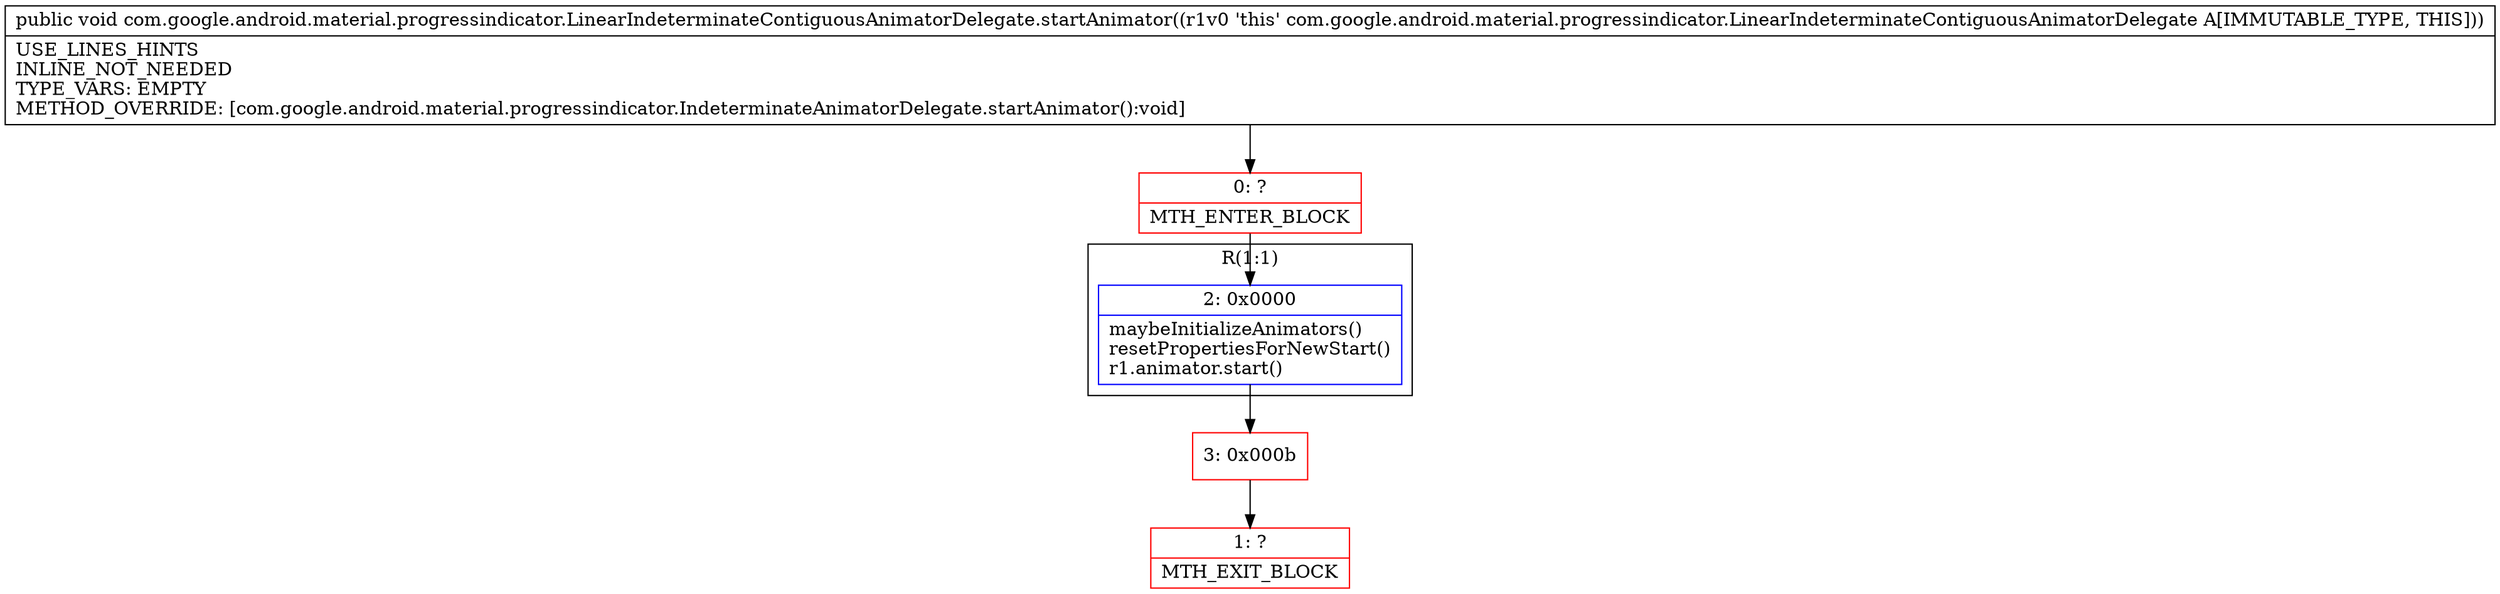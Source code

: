 digraph "CFG forcom.google.android.material.progressindicator.LinearIndeterminateContiguousAnimatorDelegate.startAnimator()V" {
subgraph cluster_Region_1621894443 {
label = "R(1:1)";
node [shape=record,color=blue];
Node_2 [shape=record,label="{2\:\ 0x0000|maybeInitializeAnimators()\lresetPropertiesForNewStart()\lr1.animator.start()\l}"];
}
Node_0 [shape=record,color=red,label="{0\:\ ?|MTH_ENTER_BLOCK\l}"];
Node_3 [shape=record,color=red,label="{3\:\ 0x000b}"];
Node_1 [shape=record,color=red,label="{1\:\ ?|MTH_EXIT_BLOCK\l}"];
MethodNode[shape=record,label="{public void com.google.android.material.progressindicator.LinearIndeterminateContiguousAnimatorDelegate.startAnimator((r1v0 'this' com.google.android.material.progressindicator.LinearIndeterminateContiguousAnimatorDelegate A[IMMUTABLE_TYPE, THIS]))  | USE_LINES_HINTS\lINLINE_NOT_NEEDED\lTYPE_VARS: EMPTY\lMETHOD_OVERRIDE: [com.google.android.material.progressindicator.IndeterminateAnimatorDelegate.startAnimator():void]\l}"];
MethodNode -> Node_0;Node_2 -> Node_3;
Node_0 -> Node_2;
Node_3 -> Node_1;
}

